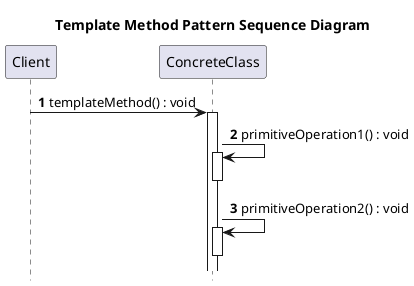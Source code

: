 @startuml

title Template Method Pattern Sequence Diagram
hide footbox
autonumber

Client -> ConcreteClass : templateMethod() : void
Activate ConcreteClass
ConcreteClass -> ConcreteClass : primitiveOperation1() : void
Activate ConcreteClass
deactivate ConcreteClass
ConcreteClass -> ConcreteClass : primitiveOperation2() : void
Activate ConcreteClass
deactivate ConcreteClass

@enduml